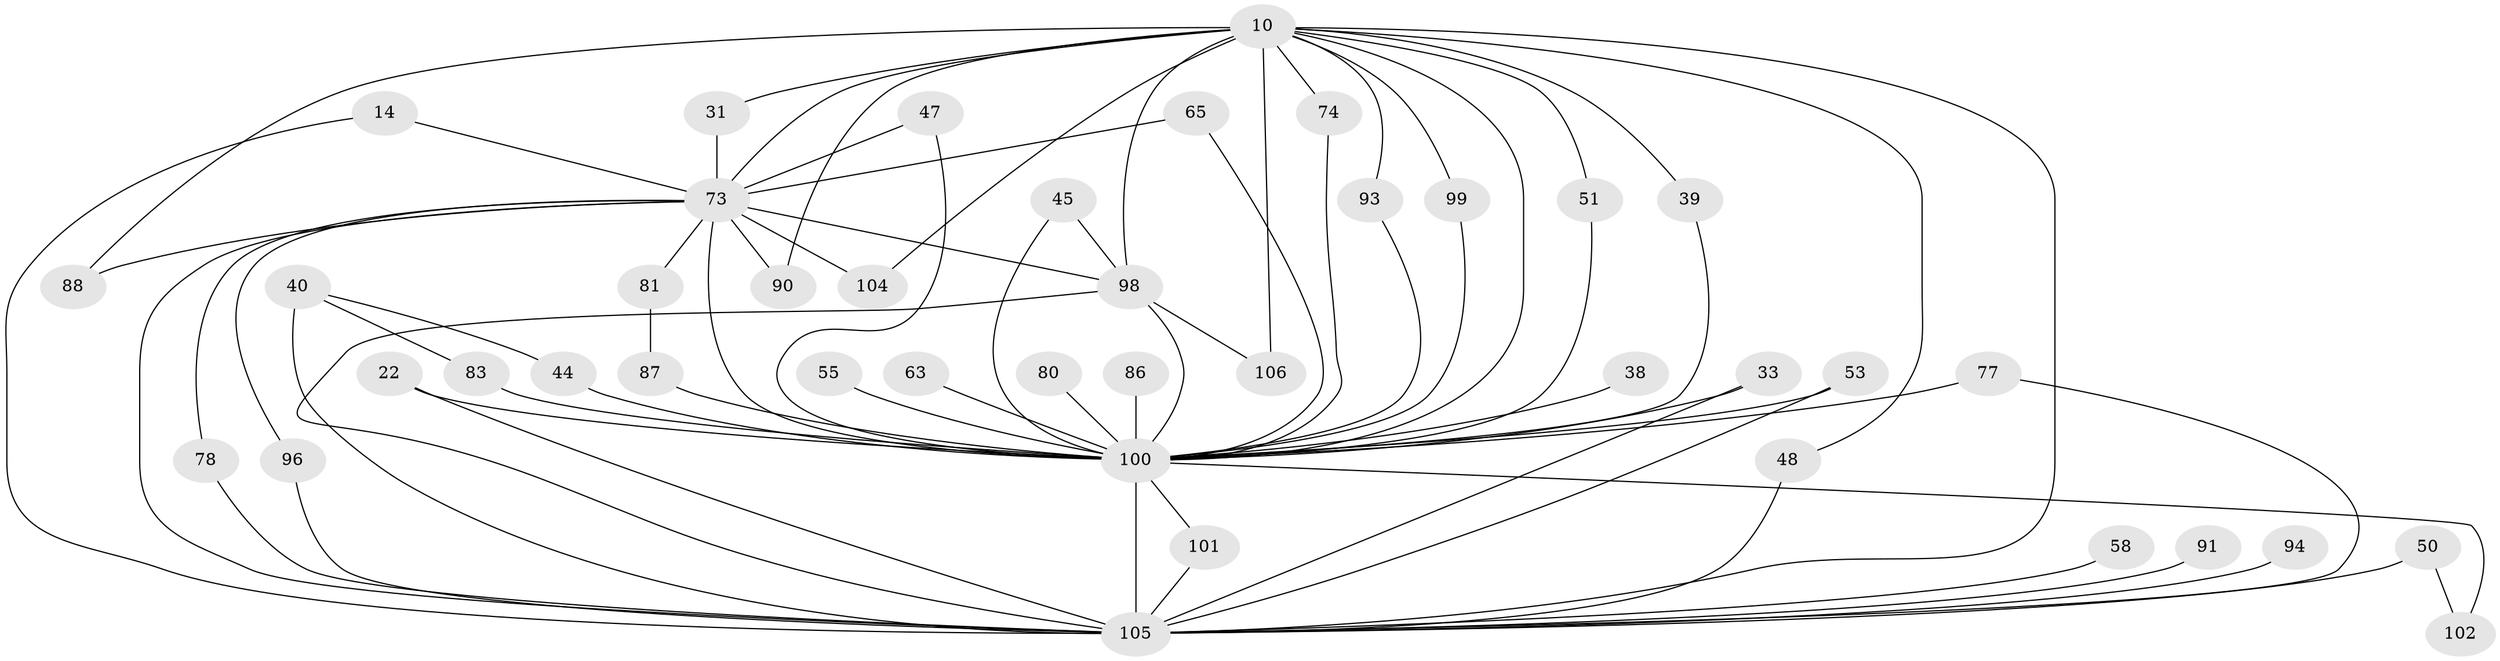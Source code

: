 // original degree distribution, {19: 0.009433962264150943, 25: 0.009433962264150943, 18: 0.009433962264150943, 21: 0.02830188679245283, 20: 0.018867924528301886, 27: 0.009433962264150943, 26: 0.009433962264150943, 3: 0.20754716981132076, 5: 0.0660377358490566, 2: 0.5566037735849056, 4: 0.05660377358490566, 6: 0.009433962264150943, 7: 0.009433962264150943}
// Generated by graph-tools (version 1.1) at 2025/49/03/04/25 21:49:32]
// undirected, 42 vertices, 73 edges
graph export_dot {
graph [start="1"]
  node [color=gray90,style=filled];
  10 [super="+2"];
  14;
  22;
  31 [super="+11"];
  33;
  38;
  39;
  40 [super="+27"];
  44;
  45;
  47 [super="+19"];
  48;
  50 [super="+13"];
  51;
  53;
  55;
  58;
  63;
  65;
  73 [super="+28+60"];
  74 [super="+49"];
  77 [super="+66"];
  78;
  80;
  81;
  83 [super="+52"];
  86 [super="+72"];
  87;
  88 [super="+71"];
  90 [super="+59"];
  91;
  93;
  94;
  96;
  98 [super="+95+36+85+97"];
  99;
  100 [super="+17+92+25+69+89+82"];
  101;
  102;
  104;
  105 [super="+57+56+76+32+103"];
  106 [super="+16+67+70"];
  10 -- 51;
  10 -- 73 [weight=6];
  10 -- 74 [weight=2];
  10 -- 88 [weight=2];
  10 -- 106 [weight=2];
  10 -- 31;
  10 -- 90 [weight=2];
  10 -- 93;
  10 -- 98 [weight=11];
  10 -- 99;
  10 -- 39;
  10 -- 104;
  10 -- 48;
  10 -- 105 [weight=9];
  10 -- 100 [weight=7];
  14 -- 73;
  14 -- 105;
  22 -- 100;
  22 -- 105;
  31 -- 73 [weight=2];
  33 -- 100;
  33 -- 105;
  38 -- 100 [weight=2];
  39 -- 100;
  40 -- 44;
  40 -- 83;
  40 -- 105 [weight=3];
  44 -- 100;
  45 -- 98;
  45 -- 100;
  47 -- 73;
  47 -- 100 [weight=2];
  48 -- 105;
  50 -- 102;
  50 -- 105 [weight=5];
  51 -- 100;
  53 -- 100;
  53 -- 105;
  55 -- 100 [weight=2];
  58 -- 105 [weight=2];
  63 -- 100 [weight=2];
  65 -- 73;
  65 -- 100;
  73 -- 78;
  73 -- 81 [weight=2];
  73 -- 88;
  73 -- 90;
  73 -- 96;
  73 -- 98 [weight=2];
  73 -- 100 [weight=12];
  73 -- 104;
  73 -- 105 [weight=10];
  74 -- 100;
  77 -- 100;
  77 -- 105 [weight=2];
  78 -- 105;
  80 -- 100 [weight=2];
  81 -- 87;
  83 -- 100 [weight=2];
  86 -- 100 [weight=3];
  87 -- 100;
  91 -- 105 [weight=2];
  93 -- 100;
  94 -- 105;
  96 -- 105;
  98 -- 100 [weight=4];
  98 -- 105 [weight=2];
  98 -- 106 [weight=2];
  99 -- 100;
  100 -- 102;
  100 -- 101;
  100 -- 105 [weight=16];
  101 -- 105;
}

